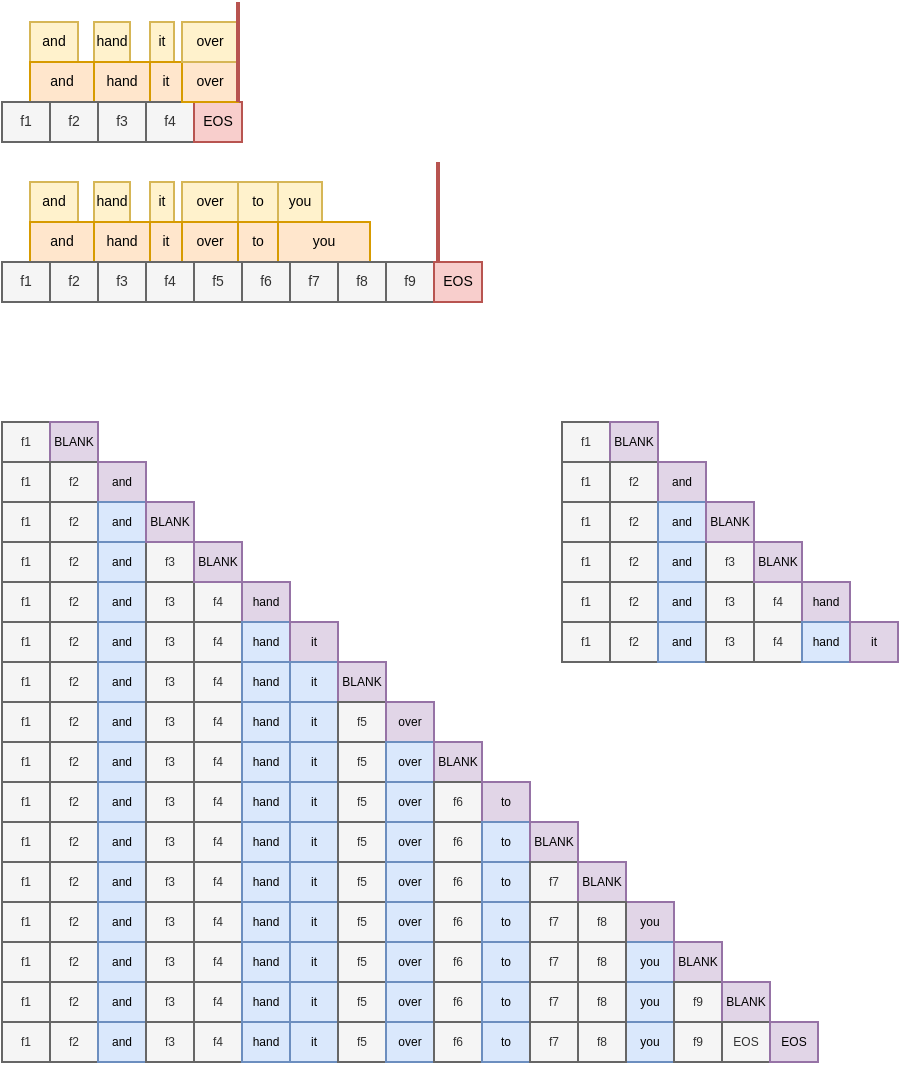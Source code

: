 <mxfile version="24.6.5" type="github">
  <diagram name="第 1 页" id="0r5f2Rw01n3OPNtIbyRh">
    <mxGraphModel dx="417" dy="213" grid="1" gridSize="10" guides="1" tooltips="1" connect="1" arrows="1" fold="1" page="1" pageScale="1" pageWidth="1000" pageHeight="1000" math="0" shadow="0">
      <root>
        <mxCell id="0" />
        <mxCell id="1" parent="0" />
        <mxCell id="cgjGeCCrp3cNuQxphGAQ-16" value="and" style="rounded=0;whiteSpace=wrap;html=1;fontSize=7;fillColor=#fff2cc;strokeColor=#d6b656;" vertex="1" parent="1">
          <mxGeometry x="14" y="120" width="24" height="20" as="geometry" />
        </mxCell>
        <mxCell id="cgjGeCCrp3cNuQxphGAQ-18" value="hand" style="rounded=0;whiteSpace=wrap;html=1;fontSize=7;fillColor=#fff2cc;strokeColor=#d6b656;" vertex="1" parent="1">
          <mxGeometry x="46" y="120" width="18" height="20" as="geometry" />
        </mxCell>
        <mxCell id="cgjGeCCrp3cNuQxphGAQ-20" value="it" style="rounded=0;whiteSpace=wrap;html=1;fontSize=7;fillColor=#fff2cc;strokeColor=#d6b656;" vertex="1" parent="1">
          <mxGeometry x="74" y="120" width="12" height="20" as="geometry" />
        </mxCell>
        <mxCell id="cgjGeCCrp3cNuQxphGAQ-21" value="over" style="rounded=0;whiteSpace=wrap;html=1;fontSize=7;fillColor=#fff2cc;strokeColor=#d6b656;" vertex="1" parent="1">
          <mxGeometry x="90" y="120" width="28" height="20" as="geometry" />
        </mxCell>
        <mxCell id="cgjGeCCrp3cNuQxphGAQ-22" value="to" style="rounded=0;whiteSpace=wrap;html=1;fontSize=7;fillColor=#fff2cc;strokeColor=#d6b656;" vertex="1" parent="1">
          <mxGeometry x="118" y="120" width="20" height="20" as="geometry" />
        </mxCell>
        <mxCell id="cgjGeCCrp3cNuQxphGAQ-23" value="you" style="rounded=0;whiteSpace=wrap;html=1;fontSize=7;fillColor=#fff2cc;strokeColor=#d6b656;" vertex="1" parent="1">
          <mxGeometry x="138" y="120" width="22" height="20" as="geometry" />
        </mxCell>
        <mxCell id="cgjGeCCrp3cNuQxphGAQ-30" value="and" style="rounded=0;whiteSpace=wrap;html=1;fontSize=7;fillColor=#ffe6cc;strokeColor=#d79b00;" vertex="1" parent="1">
          <mxGeometry x="14" y="140" width="32" height="20" as="geometry" />
        </mxCell>
        <mxCell id="cgjGeCCrp3cNuQxphGAQ-31" value="hand" style="rounded=0;whiteSpace=wrap;html=1;fontSize=7;fillColor=#ffe6cc;strokeColor=#d79b00;" vertex="1" parent="1">
          <mxGeometry x="46" y="140" width="28" height="20" as="geometry" />
        </mxCell>
        <mxCell id="cgjGeCCrp3cNuQxphGAQ-32" value="it" style="rounded=0;whiteSpace=wrap;html=1;fontSize=7;fillColor=#ffe6cc;strokeColor=#d79b00;" vertex="1" parent="1">
          <mxGeometry x="74" y="140" width="16" height="20" as="geometry" />
        </mxCell>
        <mxCell id="cgjGeCCrp3cNuQxphGAQ-33" value="over" style="rounded=0;whiteSpace=wrap;html=1;fontSize=7;fillColor=#ffe6cc;strokeColor=#d79b00;" vertex="1" parent="1">
          <mxGeometry x="90" y="140" width="28" height="20" as="geometry" />
        </mxCell>
        <mxCell id="cgjGeCCrp3cNuQxphGAQ-34" value="to" style="rounded=0;whiteSpace=wrap;html=1;fontSize=7;fillColor=#ffe6cc;strokeColor=#d79b00;" vertex="1" parent="1">
          <mxGeometry x="118" y="140" width="20" height="20" as="geometry" />
        </mxCell>
        <mxCell id="cgjGeCCrp3cNuQxphGAQ-36" value="you" style="rounded=0;whiteSpace=wrap;html=1;fontSize=7;fillColor=#ffe6cc;strokeColor=#d79b00;" vertex="1" parent="1">
          <mxGeometry x="138" y="140" width="46" height="20" as="geometry" />
        </mxCell>
        <mxCell id="cgjGeCCrp3cNuQxphGAQ-1" value="f1" style="rounded=0;whiteSpace=wrap;html=1;fillColor=#f5f5f5;fontColor=#333333;strokeColor=#666666;fontSize=7;" vertex="1" parent="1">
          <mxGeometry y="160" width="24" height="20" as="geometry" />
        </mxCell>
        <mxCell id="cgjGeCCrp3cNuQxphGAQ-3" value="f2" style="rounded=0;whiteSpace=wrap;html=1;fillColor=#f5f5f5;fontColor=#333333;strokeColor=#666666;fontSize=7;" vertex="1" parent="1">
          <mxGeometry x="24" y="160" width="24" height="20" as="geometry" />
        </mxCell>
        <mxCell id="cgjGeCCrp3cNuQxphGAQ-4" value="f3" style="rounded=0;whiteSpace=wrap;html=1;fillColor=#f5f5f5;fontColor=#333333;strokeColor=#666666;fontSize=7;" vertex="1" parent="1">
          <mxGeometry x="48" y="160" width="24" height="20" as="geometry" />
        </mxCell>
        <mxCell id="cgjGeCCrp3cNuQxphGAQ-5" value="f4" style="rounded=0;whiteSpace=wrap;html=1;fillColor=#f5f5f5;fontColor=#333333;strokeColor=#666666;fontSize=7;" vertex="1" parent="1">
          <mxGeometry x="72" y="160" width="24" height="20" as="geometry" />
        </mxCell>
        <mxCell id="cgjGeCCrp3cNuQxphGAQ-6" value="f5" style="rounded=0;whiteSpace=wrap;html=1;fillColor=#f5f5f5;fontColor=#333333;strokeColor=#666666;fontSize=7;" vertex="1" parent="1">
          <mxGeometry x="96" y="160" width="24" height="20" as="geometry" />
        </mxCell>
        <mxCell id="cgjGeCCrp3cNuQxphGAQ-7" value="f6" style="rounded=0;whiteSpace=wrap;html=1;fillColor=#f5f5f5;fontColor=#333333;strokeColor=#666666;fontSize=7;" vertex="1" parent="1">
          <mxGeometry x="120" y="160" width="24" height="20" as="geometry" />
        </mxCell>
        <mxCell id="cgjGeCCrp3cNuQxphGAQ-8" value="f7" style="rounded=0;whiteSpace=wrap;html=1;fillColor=#f5f5f5;fontColor=#333333;strokeColor=#666666;fontSize=7;" vertex="1" parent="1">
          <mxGeometry x="144" y="160" width="24" height="20" as="geometry" />
        </mxCell>
        <mxCell id="cgjGeCCrp3cNuQxphGAQ-9" value="f8" style="rounded=0;whiteSpace=wrap;html=1;fillColor=#f5f5f5;fontColor=#333333;strokeColor=#666666;fontSize=7;" vertex="1" parent="1">
          <mxGeometry x="168" y="160" width="24" height="20" as="geometry" />
        </mxCell>
        <mxCell id="cgjGeCCrp3cNuQxphGAQ-10" value="f9" style="rounded=0;whiteSpace=wrap;html=1;fillColor=#f5f5f5;fontColor=#333333;strokeColor=#666666;fontSize=7;" vertex="1" parent="1">
          <mxGeometry x="192" y="160" width="24" height="20" as="geometry" />
        </mxCell>
        <mxCell id="cgjGeCCrp3cNuQxphGAQ-39" value="EOS" style="rounded=0;whiteSpace=wrap;html=1;fontSize=7;fillColor=#f8cecc;strokeColor=#b85450;" vertex="1" parent="1">
          <mxGeometry x="216" y="160" width="24" height="20" as="geometry" />
        </mxCell>
        <mxCell id="cgjGeCCrp3cNuQxphGAQ-53" value="" style="endArrow=none;html=1;strokeWidth=2;rounded=0;fillColor=#f8cecc;strokeColor=#b85450;fontSize=7;" edge="1" parent="1">
          <mxGeometry width="50" height="50" relative="1" as="geometry">
            <mxPoint x="218" y="160" as="sourcePoint" />
            <mxPoint x="218" y="110" as="targetPoint" />
          </mxGeometry>
        </mxCell>
        <mxCell id="cgjGeCCrp3cNuQxphGAQ-70" value="f1" style="rounded=0;whiteSpace=wrap;html=1;fillColor=#f5f5f5;fontColor=#333333;strokeColor=#666666;fontSize=6;" vertex="1" parent="1">
          <mxGeometry y="240" width="24" height="20" as="geometry" />
        </mxCell>
        <mxCell id="cgjGeCCrp3cNuQxphGAQ-71" value="BLANK" style="rounded=0;whiteSpace=wrap;html=1;fontSize=6;fillColor=#e1d5e7;strokeColor=#9673a6;" vertex="1" parent="1">
          <mxGeometry x="24" y="240" width="24" height="20" as="geometry" />
        </mxCell>
        <mxCell id="cgjGeCCrp3cNuQxphGAQ-72" value="f1" style="rounded=0;whiteSpace=wrap;html=1;fillColor=#f5f5f5;fontColor=#333333;strokeColor=#666666;fontSize=6;" vertex="1" parent="1">
          <mxGeometry y="260" width="24" height="20" as="geometry" />
        </mxCell>
        <mxCell id="cgjGeCCrp3cNuQxphGAQ-73" value="f2" style="rounded=0;whiteSpace=wrap;html=1;fillColor=#f5f5f5;fontColor=#333333;strokeColor=#666666;fontSize=6;" vertex="1" parent="1">
          <mxGeometry x="24" y="260" width="24" height="20" as="geometry" />
        </mxCell>
        <mxCell id="cgjGeCCrp3cNuQxphGAQ-74" value="and" style="rounded=0;whiteSpace=wrap;html=1;fontSize=6;fillColor=#e1d5e7;strokeColor=#9673a6;" vertex="1" parent="1">
          <mxGeometry x="48" y="260" width="24" height="20" as="geometry" />
        </mxCell>
        <mxCell id="cgjGeCCrp3cNuQxphGAQ-75" value="f1" style="rounded=0;whiteSpace=wrap;html=1;fillColor=#f5f5f5;fontColor=#333333;strokeColor=#666666;fontSize=6;" vertex="1" parent="1">
          <mxGeometry y="300" width="24" height="20" as="geometry" />
        </mxCell>
        <mxCell id="cgjGeCCrp3cNuQxphGAQ-76" value="f2" style="rounded=0;whiteSpace=wrap;html=1;fillColor=#f5f5f5;fontColor=#333333;strokeColor=#666666;fontSize=6;" vertex="1" parent="1">
          <mxGeometry x="24" y="300" width="24" height="20" as="geometry" />
        </mxCell>
        <mxCell id="cgjGeCCrp3cNuQxphGAQ-77" value="and" style="rounded=0;whiteSpace=wrap;html=1;fontSize=6;fillColor=#dae8fc;strokeColor=#6c8ebf;" vertex="1" parent="1">
          <mxGeometry x="48" y="300" width="24" height="20" as="geometry" />
        </mxCell>
        <mxCell id="cgjGeCCrp3cNuQxphGAQ-78" value="f3" style="rounded=0;whiteSpace=wrap;html=1;fillColor=#f5f5f5;fontColor=#333333;strokeColor=#666666;fontSize=6;" vertex="1" parent="1">
          <mxGeometry x="72" y="300" width="24" height="20" as="geometry" />
        </mxCell>
        <mxCell id="cgjGeCCrp3cNuQxphGAQ-79" value="f1" style="rounded=0;whiteSpace=wrap;html=1;fillColor=#f5f5f5;fontColor=#333333;strokeColor=#666666;fontSize=6;" vertex="1" parent="1">
          <mxGeometry y="320" width="24" height="20" as="geometry" />
        </mxCell>
        <mxCell id="cgjGeCCrp3cNuQxphGAQ-80" value="f2" style="rounded=0;whiteSpace=wrap;html=1;fillColor=#f5f5f5;fontColor=#333333;strokeColor=#666666;fontSize=6;" vertex="1" parent="1">
          <mxGeometry x="24" y="320" width="24" height="20" as="geometry" />
        </mxCell>
        <mxCell id="cgjGeCCrp3cNuQxphGAQ-81" value="and" style="rounded=0;whiteSpace=wrap;html=1;fontSize=6;fillColor=#dae8fc;strokeColor=#6c8ebf;" vertex="1" parent="1">
          <mxGeometry x="48" y="320" width="24" height="20" as="geometry" />
        </mxCell>
        <mxCell id="cgjGeCCrp3cNuQxphGAQ-82" value="f3" style="rounded=0;whiteSpace=wrap;html=1;fillColor=#f5f5f5;fontColor=#333333;strokeColor=#666666;fontSize=6;" vertex="1" parent="1">
          <mxGeometry x="72" y="320" width="24" height="20" as="geometry" />
        </mxCell>
        <mxCell id="cgjGeCCrp3cNuQxphGAQ-83" value="f4" style="rounded=0;whiteSpace=wrap;html=1;fillColor=#f5f5f5;fontColor=#333333;strokeColor=#666666;fontSize=6;" vertex="1" parent="1">
          <mxGeometry x="96" y="320" width="24" height="20" as="geometry" />
        </mxCell>
        <mxCell id="cgjGeCCrp3cNuQxphGAQ-84" value="BLANK" style="rounded=0;whiteSpace=wrap;html=1;fontSize=6;fillColor=#e1d5e7;strokeColor=#9673a6;" vertex="1" parent="1">
          <mxGeometry x="96" y="300" width="24" height="20" as="geometry" />
        </mxCell>
        <mxCell id="cgjGeCCrp3cNuQxphGAQ-85" value="hand" style="rounded=0;whiteSpace=wrap;html=1;fontSize=6;fillColor=#e1d5e7;strokeColor=#9673a6;" vertex="1" parent="1">
          <mxGeometry x="120" y="320" width="24" height="20" as="geometry" />
        </mxCell>
        <mxCell id="cgjGeCCrp3cNuQxphGAQ-86" value="f1" style="rounded=0;whiteSpace=wrap;html=1;fillColor=#f5f5f5;fontColor=#333333;strokeColor=#666666;fontSize=6;" vertex="1" parent="1">
          <mxGeometry y="340" width="24" height="20" as="geometry" />
        </mxCell>
        <mxCell id="cgjGeCCrp3cNuQxphGAQ-87" value="f2" style="rounded=0;whiteSpace=wrap;html=1;fillColor=#f5f5f5;fontColor=#333333;strokeColor=#666666;fontSize=6;" vertex="1" parent="1">
          <mxGeometry x="24" y="340" width="24" height="20" as="geometry" />
        </mxCell>
        <mxCell id="cgjGeCCrp3cNuQxphGAQ-88" value="and" style="rounded=0;whiteSpace=wrap;html=1;fontSize=6;fillColor=#dae8fc;strokeColor=#6c8ebf;" vertex="1" parent="1">
          <mxGeometry x="48" y="340" width="24" height="20" as="geometry" />
        </mxCell>
        <mxCell id="cgjGeCCrp3cNuQxphGAQ-89" value="f3" style="rounded=0;whiteSpace=wrap;html=1;fillColor=#f5f5f5;fontColor=#333333;strokeColor=#666666;fontSize=6;" vertex="1" parent="1">
          <mxGeometry x="72" y="340" width="24" height="20" as="geometry" />
        </mxCell>
        <mxCell id="cgjGeCCrp3cNuQxphGAQ-90" value="f4" style="rounded=0;whiteSpace=wrap;html=1;fillColor=#f5f5f5;fontColor=#333333;strokeColor=#666666;fontSize=6;" vertex="1" parent="1">
          <mxGeometry x="96" y="340" width="24" height="20" as="geometry" />
        </mxCell>
        <mxCell id="cgjGeCCrp3cNuQxphGAQ-91" value="hand" style="rounded=0;whiteSpace=wrap;html=1;fontSize=6;fillColor=#dae8fc;strokeColor=#6c8ebf;" vertex="1" parent="1">
          <mxGeometry x="120" y="340" width="24" height="20" as="geometry" />
        </mxCell>
        <mxCell id="cgjGeCCrp3cNuQxphGAQ-92" value="it" style="rounded=0;whiteSpace=wrap;html=1;fontSize=6;fillColor=#e1d5e7;strokeColor=#9673a6;" vertex="1" parent="1">
          <mxGeometry x="144" y="340" width="24" height="20" as="geometry" />
        </mxCell>
        <mxCell id="cgjGeCCrp3cNuQxphGAQ-112" value="f1" style="rounded=0;whiteSpace=wrap;html=1;fillColor=#f5f5f5;fontColor=#333333;strokeColor=#666666;fontSize=6;" vertex="1" parent="1">
          <mxGeometry y="280" width="24" height="20" as="geometry" />
        </mxCell>
        <mxCell id="cgjGeCCrp3cNuQxphGAQ-113" value="f2" style="rounded=0;whiteSpace=wrap;html=1;fillColor=#f5f5f5;fontColor=#333333;strokeColor=#666666;fontSize=6;" vertex="1" parent="1">
          <mxGeometry x="24" y="280" width="24" height="20" as="geometry" />
        </mxCell>
        <mxCell id="cgjGeCCrp3cNuQxphGAQ-114" value="and" style="rounded=0;whiteSpace=wrap;html=1;fontSize=6;fillColor=#dae8fc;strokeColor=#6c8ebf;" vertex="1" parent="1">
          <mxGeometry x="48" y="280" width="24" height="20" as="geometry" />
        </mxCell>
        <mxCell id="cgjGeCCrp3cNuQxphGAQ-115" value="BLANK" style="rounded=0;whiteSpace=wrap;html=1;fontSize=6;fillColor=#e1d5e7;strokeColor=#9673a6;" vertex="1" parent="1">
          <mxGeometry x="72" y="280" width="24" height="20" as="geometry" />
        </mxCell>
        <mxCell id="cgjGeCCrp3cNuQxphGAQ-116" value="f1" style="rounded=0;whiteSpace=wrap;html=1;fillColor=#f5f5f5;fontColor=#333333;strokeColor=#666666;fontSize=6;" vertex="1" parent="1">
          <mxGeometry y="360" width="24" height="20" as="geometry" />
        </mxCell>
        <mxCell id="cgjGeCCrp3cNuQxphGAQ-117" value="f2" style="rounded=0;whiteSpace=wrap;html=1;fillColor=#f5f5f5;fontColor=#333333;strokeColor=#666666;fontSize=6;" vertex="1" parent="1">
          <mxGeometry x="24" y="360" width="24" height="20" as="geometry" />
        </mxCell>
        <mxCell id="cgjGeCCrp3cNuQxphGAQ-118" value="and" style="rounded=0;whiteSpace=wrap;html=1;fontSize=6;fillColor=#dae8fc;strokeColor=#6c8ebf;" vertex="1" parent="1">
          <mxGeometry x="48" y="360" width="24" height="20" as="geometry" />
        </mxCell>
        <mxCell id="cgjGeCCrp3cNuQxphGAQ-119" value="f3" style="rounded=0;whiteSpace=wrap;html=1;fillColor=#f5f5f5;fontColor=#333333;strokeColor=#666666;fontSize=6;" vertex="1" parent="1">
          <mxGeometry x="72" y="360" width="24" height="20" as="geometry" />
        </mxCell>
        <mxCell id="cgjGeCCrp3cNuQxphGAQ-120" value="f4" style="rounded=0;whiteSpace=wrap;html=1;fillColor=#f5f5f5;fontColor=#333333;strokeColor=#666666;fontSize=6;" vertex="1" parent="1">
          <mxGeometry x="96" y="360" width="24" height="20" as="geometry" />
        </mxCell>
        <mxCell id="cgjGeCCrp3cNuQxphGAQ-121" value="hand" style="rounded=0;whiteSpace=wrap;html=1;fontSize=6;fillColor=#dae8fc;strokeColor=#6c8ebf;" vertex="1" parent="1">
          <mxGeometry x="120" y="360" width="24" height="20" as="geometry" />
        </mxCell>
        <mxCell id="cgjGeCCrp3cNuQxphGAQ-122" value="it" style="rounded=0;whiteSpace=wrap;html=1;fontSize=6;fillColor=#dae8fc;strokeColor=#6c8ebf;" vertex="1" parent="1">
          <mxGeometry x="144" y="360" width="24" height="20" as="geometry" />
        </mxCell>
        <mxCell id="cgjGeCCrp3cNuQxphGAQ-123" value="BLANK" style="rounded=0;whiteSpace=wrap;html=1;fontSize=6;fillColor=#e1d5e7;strokeColor=#9673a6;" vertex="1" parent="1">
          <mxGeometry x="168" y="360" width="24" height="20" as="geometry" />
        </mxCell>
        <mxCell id="cgjGeCCrp3cNuQxphGAQ-124" value="f1" style="rounded=0;whiteSpace=wrap;html=1;fillColor=#f5f5f5;fontColor=#333333;strokeColor=#666666;fontSize=6;" vertex="1" parent="1">
          <mxGeometry y="380" width="24" height="20" as="geometry" />
        </mxCell>
        <mxCell id="cgjGeCCrp3cNuQxphGAQ-125" value="f2" style="rounded=0;whiteSpace=wrap;html=1;fillColor=#f5f5f5;fontColor=#333333;strokeColor=#666666;fontSize=6;" vertex="1" parent="1">
          <mxGeometry x="24" y="380" width="24" height="20" as="geometry" />
        </mxCell>
        <mxCell id="cgjGeCCrp3cNuQxphGAQ-126" value="and" style="rounded=0;whiteSpace=wrap;html=1;fontSize=6;fillColor=#dae8fc;strokeColor=#6c8ebf;" vertex="1" parent="1">
          <mxGeometry x="48" y="380" width="24" height="20" as="geometry" />
        </mxCell>
        <mxCell id="cgjGeCCrp3cNuQxphGAQ-127" value="f3" style="rounded=0;whiteSpace=wrap;html=1;fillColor=#f5f5f5;fontColor=#333333;strokeColor=#666666;fontSize=6;" vertex="1" parent="1">
          <mxGeometry x="72" y="380" width="24" height="20" as="geometry" />
        </mxCell>
        <mxCell id="cgjGeCCrp3cNuQxphGAQ-128" value="f4" style="rounded=0;whiteSpace=wrap;html=1;fillColor=#f5f5f5;fontColor=#333333;strokeColor=#666666;fontSize=6;" vertex="1" parent="1">
          <mxGeometry x="96" y="380" width="24" height="20" as="geometry" />
        </mxCell>
        <mxCell id="cgjGeCCrp3cNuQxphGAQ-129" value="hand" style="rounded=0;whiteSpace=wrap;html=1;fontSize=6;fillColor=#dae8fc;strokeColor=#6c8ebf;" vertex="1" parent="1">
          <mxGeometry x="120" y="380" width="24" height="20" as="geometry" />
        </mxCell>
        <mxCell id="cgjGeCCrp3cNuQxphGAQ-130" value="it" style="rounded=0;whiteSpace=wrap;html=1;fontSize=6;fillColor=#dae8fc;strokeColor=#6c8ebf;" vertex="1" parent="1">
          <mxGeometry x="144" y="380" width="24" height="20" as="geometry" />
        </mxCell>
        <mxCell id="cgjGeCCrp3cNuQxphGAQ-132" value="f5" style="rounded=0;whiteSpace=wrap;html=1;fillColor=#f5f5f5;fontColor=#333333;strokeColor=#666666;fontSize=6;" vertex="1" parent="1">
          <mxGeometry x="168" y="380" width="24" height="20" as="geometry" />
        </mxCell>
        <mxCell id="cgjGeCCrp3cNuQxphGAQ-133" value="over" style="rounded=0;whiteSpace=wrap;html=1;fontSize=6;fillColor=#e1d5e7;strokeColor=#9673a6;" vertex="1" parent="1">
          <mxGeometry x="192" y="380" width="24" height="20" as="geometry" />
        </mxCell>
        <mxCell id="cgjGeCCrp3cNuQxphGAQ-134" value="f1" style="rounded=0;whiteSpace=wrap;html=1;fillColor=#f5f5f5;fontColor=#333333;strokeColor=#666666;fontSize=6;" vertex="1" parent="1">
          <mxGeometry y="400" width="24" height="20" as="geometry" />
        </mxCell>
        <mxCell id="cgjGeCCrp3cNuQxphGAQ-135" value="f2" style="rounded=0;whiteSpace=wrap;html=1;fillColor=#f5f5f5;fontColor=#333333;strokeColor=#666666;fontSize=6;" vertex="1" parent="1">
          <mxGeometry x="24" y="400" width="24" height="20" as="geometry" />
        </mxCell>
        <mxCell id="cgjGeCCrp3cNuQxphGAQ-136" value="and" style="rounded=0;whiteSpace=wrap;html=1;fontSize=6;fillColor=#dae8fc;strokeColor=#6c8ebf;" vertex="1" parent="1">
          <mxGeometry x="48" y="400" width="24" height="20" as="geometry" />
        </mxCell>
        <mxCell id="cgjGeCCrp3cNuQxphGAQ-137" value="f3" style="rounded=0;whiteSpace=wrap;html=1;fillColor=#f5f5f5;fontColor=#333333;strokeColor=#666666;fontSize=6;" vertex="1" parent="1">
          <mxGeometry x="72" y="400" width="24" height="20" as="geometry" />
        </mxCell>
        <mxCell id="cgjGeCCrp3cNuQxphGAQ-138" value="f4" style="rounded=0;whiteSpace=wrap;html=1;fillColor=#f5f5f5;fontColor=#333333;strokeColor=#666666;fontSize=6;" vertex="1" parent="1">
          <mxGeometry x="96" y="400" width="24" height="20" as="geometry" />
        </mxCell>
        <mxCell id="cgjGeCCrp3cNuQxphGAQ-139" value="hand" style="rounded=0;whiteSpace=wrap;html=1;fontSize=6;fillColor=#dae8fc;strokeColor=#6c8ebf;" vertex="1" parent="1">
          <mxGeometry x="120" y="400" width="24" height="20" as="geometry" />
        </mxCell>
        <mxCell id="cgjGeCCrp3cNuQxphGAQ-140" value="it" style="rounded=0;whiteSpace=wrap;html=1;fontSize=6;fillColor=#dae8fc;strokeColor=#6c8ebf;" vertex="1" parent="1">
          <mxGeometry x="144" y="400" width="24" height="20" as="geometry" />
        </mxCell>
        <mxCell id="cgjGeCCrp3cNuQxphGAQ-141" value="f5" style="rounded=0;whiteSpace=wrap;html=1;fillColor=#f5f5f5;fontColor=#333333;strokeColor=#666666;fontSize=6;" vertex="1" parent="1">
          <mxGeometry x="168" y="400" width="24" height="20" as="geometry" />
        </mxCell>
        <mxCell id="cgjGeCCrp3cNuQxphGAQ-142" value="over" style="rounded=0;whiteSpace=wrap;html=1;fontSize=6;fillColor=#dae8fc;strokeColor=#6c8ebf;" vertex="1" parent="1">
          <mxGeometry x="192" y="400" width="24" height="20" as="geometry" />
        </mxCell>
        <mxCell id="cgjGeCCrp3cNuQxphGAQ-143" value="BLANK" style="rounded=0;whiteSpace=wrap;html=1;fontSize=6;fillColor=#e1d5e7;strokeColor=#9673a6;" vertex="1" parent="1">
          <mxGeometry x="216" y="400" width="24" height="20" as="geometry" />
        </mxCell>
        <mxCell id="cgjGeCCrp3cNuQxphGAQ-144" value="f1" style="rounded=0;whiteSpace=wrap;html=1;fillColor=#f5f5f5;fontColor=#333333;strokeColor=#666666;fontSize=6;" vertex="1" parent="1">
          <mxGeometry y="420" width="24" height="20" as="geometry" />
        </mxCell>
        <mxCell id="cgjGeCCrp3cNuQxphGAQ-145" value="f2" style="rounded=0;whiteSpace=wrap;html=1;fillColor=#f5f5f5;fontColor=#333333;strokeColor=#666666;fontSize=6;" vertex="1" parent="1">
          <mxGeometry x="24" y="420" width="24" height="20" as="geometry" />
        </mxCell>
        <mxCell id="cgjGeCCrp3cNuQxphGAQ-146" value="and" style="rounded=0;whiteSpace=wrap;html=1;fontSize=6;fillColor=#dae8fc;strokeColor=#6c8ebf;" vertex="1" parent="1">
          <mxGeometry x="48" y="420" width="24" height="20" as="geometry" />
        </mxCell>
        <mxCell id="cgjGeCCrp3cNuQxphGAQ-147" value="f3" style="rounded=0;whiteSpace=wrap;html=1;fillColor=#f5f5f5;fontColor=#333333;strokeColor=#666666;fontSize=6;" vertex="1" parent="1">
          <mxGeometry x="72" y="420" width="24" height="20" as="geometry" />
        </mxCell>
        <mxCell id="cgjGeCCrp3cNuQxphGAQ-148" value="f4" style="rounded=0;whiteSpace=wrap;html=1;fillColor=#f5f5f5;fontColor=#333333;strokeColor=#666666;fontSize=6;" vertex="1" parent="1">
          <mxGeometry x="96" y="420" width="24" height="20" as="geometry" />
        </mxCell>
        <mxCell id="cgjGeCCrp3cNuQxphGAQ-149" value="hand" style="rounded=0;whiteSpace=wrap;html=1;fontSize=6;fillColor=#dae8fc;strokeColor=#6c8ebf;" vertex="1" parent="1">
          <mxGeometry x="120" y="420" width="24" height="20" as="geometry" />
        </mxCell>
        <mxCell id="cgjGeCCrp3cNuQxphGAQ-150" value="it" style="rounded=0;whiteSpace=wrap;html=1;fontSize=6;fillColor=#dae8fc;strokeColor=#6c8ebf;" vertex="1" parent="1">
          <mxGeometry x="144" y="420" width="24" height="20" as="geometry" />
        </mxCell>
        <mxCell id="cgjGeCCrp3cNuQxphGAQ-151" value="f5" style="rounded=0;whiteSpace=wrap;html=1;fillColor=#f5f5f5;fontColor=#333333;strokeColor=#666666;fontSize=6;" vertex="1" parent="1">
          <mxGeometry x="168" y="420" width="24" height="20" as="geometry" />
        </mxCell>
        <mxCell id="cgjGeCCrp3cNuQxphGAQ-152" value="over" style="rounded=0;whiteSpace=wrap;html=1;fontSize=6;fillColor=#dae8fc;strokeColor=#6c8ebf;" vertex="1" parent="1">
          <mxGeometry x="192" y="420" width="24" height="20" as="geometry" />
        </mxCell>
        <mxCell id="cgjGeCCrp3cNuQxphGAQ-154" value="f6" style="rounded=0;whiteSpace=wrap;html=1;fillColor=#f5f5f5;fontColor=#333333;strokeColor=#666666;fontSize=6;" vertex="1" parent="1">
          <mxGeometry x="216" y="420" width="24" height="20" as="geometry" />
        </mxCell>
        <mxCell id="cgjGeCCrp3cNuQxphGAQ-155" value="to" style="rounded=0;whiteSpace=wrap;html=1;fontSize=6;fillColor=#e1d5e7;strokeColor=#9673a6;" vertex="1" parent="1">
          <mxGeometry x="240" y="420" width="24" height="20" as="geometry" />
        </mxCell>
        <mxCell id="cgjGeCCrp3cNuQxphGAQ-167" value="f1" style="rounded=0;whiteSpace=wrap;html=1;fillColor=#f5f5f5;fontColor=#333333;strokeColor=#666666;fontSize=6;" vertex="1" parent="1">
          <mxGeometry y="440" width="24" height="20" as="geometry" />
        </mxCell>
        <mxCell id="cgjGeCCrp3cNuQxphGAQ-168" value="f2" style="rounded=0;whiteSpace=wrap;html=1;fillColor=#f5f5f5;fontColor=#333333;strokeColor=#666666;fontSize=6;" vertex="1" parent="1">
          <mxGeometry x="24" y="440" width="24" height="20" as="geometry" />
        </mxCell>
        <mxCell id="cgjGeCCrp3cNuQxphGAQ-169" value="and" style="rounded=0;whiteSpace=wrap;html=1;fontSize=6;fillColor=#dae8fc;strokeColor=#6c8ebf;" vertex="1" parent="1">
          <mxGeometry x="48" y="440" width="24" height="20" as="geometry" />
        </mxCell>
        <mxCell id="cgjGeCCrp3cNuQxphGAQ-170" value="f3" style="rounded=0;whiteSpace=wrap;html=1;fillColor=#f5f5f5;fontColor=#333333;strokeColor=#666666;fontSize=6;" vertex="1" parent="1">
          <mxGeometry x="72" y="440" width="24" height="20" as="geometry" />
        </mxCell>
        <mxCell id="cgjGeCCrp3cNuQxphGAQ-171" value="f4" style="rounded=0;whiteSpace=wrap;html=1;fillColor=#f5f5f5;fontColor=#333333;strokeColor=#666666;fontSize=6;" vertex="1" parent="1">
          <mxGeometry x="96" y="440" width="24" height="20" as="geometry" />
        </mxCell>
        <mxCell id="cgjGeCCrp3cNuQxphGAQ-172" value="hand" style="rounded=0;whiteSpace=wrap;html=1;fontSize=6;fillColor=#dae8fc;strokeColor=#6c8ebf;" vertex="1" parent="1">
          <mxGeometry x="120" y="440" width="24" height="20" as="geometry" />
        </mxCell>
        <mxCell id="cgjGeCCrp3cNuQxphGAQ-173" value="it" style="rounded=0;whiteSpace=wrap;html=1;fontSize=6;fillColor=#dae8fc;strokeColor=#6c8ebf;" vertex="1" parent="1">
          <mxGeometry x="144" y="440" width="24" height="20" as="geometry" />
        </mxCell>
        <mxCell id="cgjGeCCrp3cNuQxphGAQ-174" value="f5" style="rounded=0;whiteSpace=wrap;html=1;fillColor=#f5f5f5;fontColor=#333333;strokeColor=#666666;fontSize=6;" vertex="1" parent="1">
          <mxGeometry x="168" y="440" width="24" height="20" as="geometry" />
        </mxCell>
        <mxCell id="cgjGeCCrp3cNuQxphGAQ-175" value="over" style="rounded=0;whiteSpace=wrap;html=1;fontSize=6;fillColor=#dae8fc;strokeColor=#6c8ebf;" vertex="1" parent="1">
          <mxGeometry x="192" y="440" width="24" height="20" as="geometry" />
        </mxCell>
        <mxCell id="cgjGeCCrp3cNuQxphGAQ-176" value="f6" style="rounded=0;whiteSpace=wrap;html=1;fillColor=#f5f5f5;fontColor=#333333;strokeColor=#666666;fontSize=6;" vertex="1" parent="1">
          <mxGeometry x="216" y="440" width="24" height="20" as="geometry" />
        </mxCell>
        <mxCell id="cgjGeCCrp3cNuQxphGAQ-177" value="to" style="rounded=0;whiteSpace=wrap;html=1;fontSize=6;fillColor=#dae8fc;strokeColor=#6c8ebf;" vertex="1" parent="1">
          <mxGeometry x="240" y="440" width="24" height="20" as="geometry" />
        </mxCell>
        <mxCell id="cgjGeCCrp3cNuQxphGAQ-178" value="BLANK" style="rounded=0;whiteSpace=wrap;html=1;fontSize=6;fillColor=#e1d5e7;strokeColor=#9673a6;" vertex="1" parent="1">
          <mxGeometry x="264" y="440" width="24" height="20" as="geometry" />
        </mxCell>
        <mxCell id="cgjGeCCrp3cNuQxphGAQ-179" value="f1" style="rounded=0;whiteSpace=wrap;html=1;fillColor=#f5f5f5;fontColor=#333333;strokeColor=#666666;fontSize=6;" vertex="1" parent="1">
          <mxGeometry y="460" width="24" height="20" as="geometry" />
        </mxCell>
        <mxCell id="cgjGeCCrp3cNuQxphGAQ-180" value="f2" style="rounded=0;whiteSpace=wrap;html=1;fillColor=#f5f5f5;fontColor=#333333;strokeColor=#666666;fontSize=6;" vertex="1" parent="1">
          <mxGeometry x="24" y="460" width="24" height="20" as="geometry" />
        </mxCell>
        <mxCell id="cgjGeCCrp3cNuQxphGAQ-181" value="and" style="rounded=0;whiteSpace=wrap;html=1;fontSize=6;fillColor=#dae8fc;strokeColor=#6c8ebf;" vertex="1" parent="1">
          <mxGeometry x="48" y="460" width="24" height="20" as="geometry" />
        </mxCell>
        <mxCell id="cgjGeCCrp3cNuQxphGAQ-182" value="f3" style="rounded=0;whiteSpace=wrap;html=1;fillColor=#f5f5f5;fontColor=#333333;strokeColor=#666666;fontSize=6;" vertex="1" parent="1">
          <mxGeometry x="72" y="460" width="24" height="20" as="geometry" />
        </mxCell>
        <mxCell id="cgjGeCCrp3cNuQxphGAQ-183" value="f4" style="rounded=0;whiteSpace=wrap;html=1;fillColor=#f5f5f5;fontColor=#333333;strokeColor=#666666;fontSize=6;" vertex="1" parent="1">
          <mxGeometry x="96" y="460" width="24" height="20" as="geometry" />
        </mxCell>
        <mxCell id="cgjGeCCrp3cNuQxphGAQ-184" value="hand" style="rounded=0;whiteSpace=wrap;html=1;fontSize=6;fillColor=#dae8fc;strokeColor=#6c8ebf;" vertex="1" parent="1">
          <mxGeometry x="120" y="460" width="24" height="20" as="geometry" />
        </mxCell>
        <mxCell id="cgjGeCCrp3cNuQxphGAQ-185" value="it" style="rounded=0;whiteSpace=wrap;html=1;fontSize=6;fillColor=#dae8fc;strokeColor=#6c8ebf;" vertex="1" parent="1">
          <mxGeometry x="144" y="460" width="24" height="20" as="geometry" />
        </mxCell>
        <mxCell id="cgjGeCCrp3cNuQxphGAQ-186" value="f5" style="rounded=0;whiteSpace=wrap;html=1;fillColor=#f5f5f5;fontColor=#333333;strokeColor=#666666;fontSize=6;" vertex="1" parent="1">
          <mxGeometry x="168" y="460" width="24" height="20" as="geometry" />
        </mxCell>
        <mxCell id="cgjGeCCrp3cNuQxphGAQ-187" value="over" style="rounded=0;whiteSpace=wrap;html=1;fontSize=6;fillColor=#dae8fc;strokeColor=#6c8ebf;" vertex="1" parent="1">
          <mxGeometry x="192" y="460" width="24" height="20" as="geometry" />
        </mxCell>
        <mxCell id="cgjGeCCrp3cNuQxphGAQ-188" value="f6" style="rounded=0;whiteSpace=wrap;html=1;fillColor=#f5f5f5;fontColor=#333333;strokeColor=#666666;fontSize=6;" vertex="1" parent="1">
          <mxGeometry x="216" y="460" width="24" height="20" as="geometry" />
        </mxCell>
        <mxCell id="cgjGeCCrp3cNuQxphGAQ-189" value="to" style="rounded=0;whiteSpace=wrap;html=1;fontSize=6;fillColor=#dae8fc;strokeColor=#6c8ebf;" vertex="1" parent="1">
          <mxGeometry x="240" y="460" width="24" height="20" as="geometry" />
        </mxCell>
        <mxCell id="cgjGeCCrp3cNuQxphGAQ-191" value="f7" style="rounded=0;whiteSpace=wrap;html=1;fillColor=#f5f5f5;fontColor=#333333;strokeColor=#666666;fontSize=6;" vertex="1" parent="1">
          <mxGeometry x="264" y="460" width="24" height="20" as="geometry" />
        </mxCell>
        <mxCell id="cgjGeCCrp3cNuQxphGAQ-192" value="BLANK" style="rounded=0;whiteSpace=wrap;html=1;fontSize=6;fillColor=#e1d5e7;strokeColor=#9673a6;" vertex="1" parent="1">
          <mxGeometry x="288" y="460" width="24" height="20" as="geometry" />
        </mxCell>
        <mxCell id="cgjGeCCrp3cNuQxphGAQ-193" value="f1" style="rounded=0;whiteSpace=wrap;html=1;fillColor=#f5f5f5;fontColor=#333333;strokeColor=#666666;fontSize=6;" vertex="1" parent="1">
          <mxGeometry y="480" width="24" height="20" as="geometry" />
        </mxCell>
        <mxCell id="cgjGeCCrp3cNuQxphGAQ-194" value="f2" style="rounded=0;whiteSpace=wrap;html=1;fillColor=#f5f5f5;fontColor=#333333;strokeColor=#666666;fontSize=6;" vertex="1" parent="1">
          <mxGeometry x="24" y="480" width="24" height="20" as="geometry" />
        </mxCell>
        <mxCell id="cgjGeCCrp3cNuQxphGAQ-195" value="and" style="rounded=0;whiteSpace=wrap;html=1;fontSize=6;fillColor=#dae8fc;strokeColor=#6c8ebf;" vertex="1" parent="1">
          <mxGeometry x="48" y="480" width="24" height="20" as="geometry" />
        </mxCell>
        <mxCell id="cgjGeCCrp3cNuQxphGAQ-196" value="f3" style="rounded=0;whiteSpace=wrap;html=1;fillColor=#f5f5f5;fontColor=#333333;strokeColor=#666666;fontSize=6;" vertex="1" parent="1">
          <mxGeometry x="72" y="480" width="24" height="20" as="geometry" />
        </mxCell>
        <mxCell id="cgjGeCCrp3cNuQxphGAQ-197" value="f4" style="rounded=0;whiteSpace=wrap;html=1;fillColor=#f5f5f5;fontColor=#333333;strokeColor=#666666;fontSize=6;" vertex="1" parent="1">
          <mxGeometry x="96" y="480" width="24" height="20" as="geometry" />
        </mxCell>
        <mxCell id="cgjGeCCrp3cNuQxphGAQ-198" value="hand" style="rounded=0;whiteSpace=wrap;html=1;fontSize=6;fillColor=#dae8fc;strokeColor=#6c8ebf;" vertex="1" parent="1">
          <mxGeometry x="120" y="480" width="24" height="20" as="geometry" />
        </mxCell>
        <mxCell id="cgjGeCCrp3cNuQxphGAQ-199" value="it" style="rounded=0;whiteSpace=wrap;html=1;fontSize=6;fillColor=#dae8fc;strokeColor=#6c8ebf;" vertex="1" parent="1">
          <mxGeometry x="144" y="480" width="24" height="20" as="geometry" />
        </mxCell>
        <mxCell id="cgjGeCCrp3cNuQxphGAQ-200" value="f5" style="rounded=0;whiteSpace=wrap;html=1;fillColor=#f5f5f5;fontColor=#333333;strokeColor=#666666;fontSize=6;" vertex="1" parent="1">
          <mxGeometry x="168" y="480" width="24" height="20" as="geometry" />
        </mxCell>
        <mxCell id="cgjGeCCrp3cNuQxphGAQ-201" value="over" style="rounded=0;whiteSpace=wrap;html=1;fontSize=6;fillColor=#dae8fc;strokeColor=#6c8ebf;" vertex="1" parent="1">
          <mxGeometry x="192" y="480" width="24" height="20" as="geometry" />
        </mxCell>
        <mxCell id="cgjGeCCrp3cNuQxphGAQ-202" value="f6" style="rounded=0;whiteSpace=wrap;html=1;fillColor=#f5f5f5;fontColor=#333333;strokeColor=#666666;fontSize=6;" vertex="1" parent="1">
          <mxGeometry x="216" y="480" width="24" height="20" as="geometry" />
        </mxCell>
        <mxCell id="cgjGeCCrp3cNuQxphGAQ-203" value="to" style="rounded=0;whiteSpace=wrap;html=1;fontSize=6;fillColor=#dae8fc;strokeColor=#6c8ebf;" vertex="1" parent="1">
          <mxGeometry x="240" y="480" width="24" height="20" as="geometry" />
        </mxCell>
        <mxCell id="cgjGeCCrp3cNuQxphGAQ-204" value="f7" style="rounded=0;whiteSpace=wrap;html=1;fillColor=#f5f5f5;fontColor=#333333;strokeColor=#666666;fontSize=6;" vertex="1" parent="1">
          <mxGeometry x="264" y="480" width="24" height="20" as="geometry" />
        </mxCell>
        <mxCell id="cgjGeCCrp3cNuQxphGAQ-205" value="you" style="rounded=0;whiteSpace=wrap;html=1;fontSize=6;fillColor=#e1d5e7;strokeColor=#9673a6;" vertex="1" parent="1">
          <mxGeometry x="312" y="480" width="24" height="20" as="geometry" />
        </mxCell>
        <mxCell id="cgjGeCCrp3cNuQxphGAQ-206" value="f8" style="rounded=0;whiteSpace=wrap;html=1;fillColor=#f5f5f5;fontColor=#333333;strokeColor=#666666;fontSize=6;" vertex="1" parent="1">
          <mxGeometry x="288" y="480" width="24" height="20" as="geometry" />
        </mxCell>
        <mxCell id="cgjGeCCrp3cNuQxphGAQ-221" value="f1" style="rounded=0;whiteSpace=wrap;html=1;fillColor=#f5f5f5;fontColor=#333333;strokeColor=#666666;fontSize=6;" vertex="1" parent="1">
          <mxGeometry y="500" width="24" height="20" as="geometry" />
        </mxCell>
        <mxCell id="cgjGeCCrp3cNuQxphGAQ-222" value="f2" style="rounded=0;whiteSpace=wrap;html=1;fillColor=#f5f5f5;fontColor=#333333;strokeColor=#666666;fontSize=6;" vertex="1" parent="1">
          <mxGeometry x="24" y="500" width="24" height="20" as="geometry" />
        </mxCell>
        <mxCell id="cgjGeCCrp3cNuQxphGAQ-223" value="and" style="rounded=0;whiteSpace=wrap;html=1;fontSize=6;fillColor=#dae8fc;strokeColor=#6c8ebf;" vertex="1" parent="1">
          <mxGeometry x="48" y="500" width="24" height="20" as="geometry" />
        </mxCell>
        <mxCell id="cgjGeCCrp3cNuQxphGAQ-224" value="f3" style="rounded=0;whiteSpace=wrap;html=1;fillColor=#f5f5f5;fontColor=#333333;strokeColor=#666666;fontSize=6;" vertex="1" parent="1">
          <mxGeometry x="72" y="500" width="24" height="20" as="geometry" />
        </mxCell>
        <mxCell id="cgjGeCCrp3cNuQxphGAQ-225" value="f4" style="rounded=0;whiteSpace=wrap;html=1;fillColor=#f5f5f5;fontColor=#333333;strokeColor=#666666;fontSize=6;" vertex="1" parent="1">
          <mxGeometry x="96" y="500" width="24" height="20" as="geometry" />
        </mxCell>
        <mxCell id="cgjGeCCrp3cNuQxphGAQ-226" value="hand" style="rounded=0;whiteSpace=wrap;html=1;fontSize=6;fillColor=#dae8fc;strokeColor=#6c8ebf;" vertex="1" parent="1">
          <mxGeometry x="120" y="500" width="24" height="20" as="geometry" />
        </mxCell>
        <mxCell id="cgjGeCCrp3cNuQxphGAQ-227" value="it" style="rounded=0;whiteSpace=wrap;html=1;fontSize=6;fillColor=#dae8fc;strokeColor=#6c8ebf;" vertex="1" parent="1">
          <mxGeometry x="144" y="500" width="24" height="20" as="geometry" />
        </mxCell>
        <mxCell id="cgjGeCCrp3cNuQxphGAQ-228" value="f5" style="rounded=0;whiteSpace=wrap;html=1;fillColor=#f5f5f5;fontColor=#333333;strokeColor=#666666;fontSize=6;" vertex="1" parent="1">
          <mxGeometry x="168" y="500" width="24" height="20" as="geometry" />
        </mxCell>
        <mxCell id="cgjGeCCrp3cNuQxphGAQ-229" value="over" style="rounded=0;whiteSpace=wrap;html=1;fontSize=6;fillColor=#dae8fc;strokeColor=#6c8ebf;" vertex="1" parent="1">
          <mxGeometry x="192" y="500" width="24" height="20" as="geometry" />
        </mxCell>
        <mxCell id="cgjGeCCrp3cNuQxphGAQ-230" value="f6" style="rounded=0;whiteSpace=wrap;html=1;fillColor=#f5f5f5;fontColor=#333333;strokeColor=#666666;fontSize=6;" vertex="1" parent="1">
          <mxGeometry x="216" y="500" width="24" height="20" as="geometry" />
        </mxCell>
        <mxCell id="cgjGeCCrp3cNuQxphGAQ-231" value="to" style="rounded=0;whiteSpace=wrap;html=1;fontSize=6;fillColor=#dae8fc;strokeColor=#6c8ebf;" vertex="1" parent="1">
          <mxGeometry x="240" y="500" width="24" height="20" as="geometry" />
        </mxCell>
        <mxCell id="cgjGeCCrp3cNuQxphGAQ-232" value="f7" style="rounded=0;whiteSpace=wrap;html=1;fillColor=#f5f5f5;fontColor=#333333;strokeColor=#666666;fontSize=6;" vertex="1" parent="1">
          <mxGeometry x="264" y="500" width="24" height="20" as="geometry" />
        </mxCell>
        <mxCell id="cgjGeCCrp3cNuQxphGAQ-233" value="you" style="rounded=0;whiteSpace=wrap;html=1;fontSize=6;fillColor=#dae8fc;strokeColor=#6c8ebf;" vertex="1" parent="1">
          <mxGeometry x="312" y="500" width="24" height="20" as="geometry" />
        </mxCell>
        <mxCell id="cgjGeCCrp3cNuQxphGAQ-234" value="f8" style="rounded=0;whiteSpace=wrap;html=1;fillColor=#f5f5f5;fontColor=#333333;strokeColor=#666666;fontSize=6;" vertex="1" parent="1">
          <mxGeometry x="288" y="500" width="24" height="20" as="geometry" />
        </mxCell>
        <mxCell id="cgjGeCCrp3cNuQxphGAQ-235" value="BLANK" style="rounded=0;whiteSpace=wrap;html=1;fontSize=6;fillColor=#e1d5e7;strokeColor=#9673a6;" vertex="1" parent="1">
          <mxGeometry x="336" y="500" width="24" height="20" as="geometry" />
        </mxCell>
        <mxCell id="cgjGeCCrp3cNuQxphGAQ-236" value="f1" style="rounded=0;whiteSpace=wrap;html=1;fillColor=#f5f5f5;fontColor=#333333;strokeColor=#666666;fontSize=6;" vertex="1" parent="1">
          <mxGeometry y="520" width="24" height="20" as="geometry" />
        </mxCell>
        <mxCell id="cgjGeCCrp3cNuQxphGAQ-237" value="f2" style="rounded=0;whiteSpace=wrap;html=1;fillColor=#f5f5f5;fontColor=#333333;strokeColor=#666666;fontSize=6;" vertex="1" parent="1">
          <mxGeometry x="24" y="520" width="24" height="20" as="geometry" />
        </mxCell>
        <mxCell id="cgjGeCCrp3cNuQxphGAQ-238" value="and" style="rounded=0;whiteSpace=wrap;html=1;fontSize=6;fillColor=#dae8fc;strokeColor=#6c8ebf;" vertex="1" parent="1">
          <mxGeometry x="48" y="520" width="24" height="20" as="geometry" />
        </mxCell>
        <mxCell id="cgjGeCCrp3cNuQxphGAQ-239" value="f3" style="rounded=0;whiteSpace=wrap;html=1;fillColor=#f5f5f5;fontColor=#333333;strokeColor=#666666;fontSize=6;" vertex="1" parent="1">
          <mxGeometry x="72" y="520" width="24" height="20" as="geometry" />
        </mxCell>
        <mxCell id="cgjGeCCrp3cNuQxphGAQ-240" value="f4" style="rounded=0;whiteSpace=wrap;html=1;fillColor=#f5f5f5;fontColor=#333333;strokeColor=#666666;fontSize=6;" vertex="1" parent="1">
          <mxGeometry x="96" y="520" width="24" height="20" as="geometry" />
        </mxCell>
        <mxCell id="cgjGeCCrp3cNuQxphGAQ-241" value="hand" style="rounded=0;whiteSpace=wrap;html=1;fontSize=6;fillColor=#dae8fc;strokeColor=#6c8ebf;" vertex="1" parent="1">
          <mxGeometry x="120" y="520" width="24" height="20" as="geometry" />
        </mxCell>
        <mxCell id="cgjGeCCrp3cNuQxphGAQ-242" value="it" style="rounded=0;whiteSpace=wrap;html=1;fontSize=6;fillColor=#dae8fc;strokeColor=#6c8ebf;" vertex="1" parent="1">
          <mxGeometry x="144" y="520" width="24" height="20" as="geometry" />
        </mxCell>
        <mxCell id="cgjGeCCrp3cNuQxphGAQ-243" value="f5" style="rounded=0;whiteSpace=wrap;html=1;fillColor=#f5f5f5;fontColor=#333333;strokeColor=#666666;fontSize=6;" vertex="1" parent="1">
          <mxGeometry x="168" y="520" width="24" height="20" as="geometry" />
        </mxCell>
        <mxCell id="cgjGeCCrp3cNuQxphGAQ-244" value="over" style="rounded=0;whiteSpace=wrap;html=1;fontSize=6;fillColor=#dae8fc;strokeColor=#6c8ebf;" vertex="1" parent="1">
          <mxGeometry x="192" y="520" width="24" height="20" as="geometry" />
        </mxCell>
        <mxCell id="cgjGeCCrp3cNuQxphGAQ-245" value="f6" style="rounded=0;whiteSpace=wrap;html=1;fillColor=#f5f5f5;fontColor=#333333;strokeColor=#666666;fontSize=6;" vertex="1" parent="1">
          <mxGeometry x="216" y="520" width="24" height="20" as="geometry" />
        </mxCell>
        <mxCell id="cgjGeCCrp3cNuQxphGAQ-246" value="to" style="rounded=0;whiteSpace=wrap;html=1;fontSize=6;fillColor=#dae8fc;strokeColor=#6c8ebf;" vertex="1" parent="1">
          <mxGeometry x="240" y="520" width="24" height="20" as="geometry" />
        </mxCell>
        <mxCell id="cgjGeCCrp3cNuQxphGAQ-247" value="f7" style="rounded=0;whiteSpace=wrap;html=1;fillColor=#f5f5f5;fontColor=#333333;strokeColor=#666666;fontSize=6;" vertex="1" parent="1">
          <mxGeometry x="264" y="520" width="24" height="20" as="geometry" />
        </mxCell>
        <mxCell id="cgjGeCCrp3cNuQxphGAQ-248" value="you" style="rounded=0;whiteSpace=wrap;html=1;fontSize=6;fillColor=#dae8fc;strokeColor=#6c8ebf;" vertex="1" parent="1">
          <mxGeometry x="312" y="520" width="24" height="20" as="geometry" />
        </mxCell>
        <mxCell id="cgjGeCCrp3cNuQxphGAQ-249" value="f8" style="rounded=0;whiteSpace=wrap;html=1;fillColor=#f5f5f5;fontColor=#333333;strokeColor=#666666;fontSize=6;" vertex="1" parent="1">
          <mxGeometry x="288" y="520" width="24" height="20" as="geometry" />
        </mxCell>
        <mxCell id="cgjGeCCrp3cNuQxphGAQ-251" value="f9" style="rounded=0;whiteSpace=wrap;html=1;fillColor=#f5f5f5;fontColor=#333333;strokeColor=#666666;fontSize=6;" vertex="1" parent="1">
          <mxGeometry x="336" y="520" width="24" height="20" as="geometry" />
        </mxCell>
        <mxCell id="cgjGeCCrp3cNuQxphGAQ-252" value="BLANK" style="rounded=0;whiteSpace=wrap;html=1;fontSize=6;fillColor=#e1d5e7;strokeColor=#9673a6;" vertex="1" parent="1">
          <mxGeometry x="360" y="520" width="24" height="20" as="geometry" />
        </mxCell>
        <mxCell id="cgjGeCCrp3cNuQxphGAQ-253" value="f1" style="rounded=0;whiteSpace=wrap;html=1;fillColor=#f5f5f5;fontColor=#333333;strokeColor=#666666;fontSize=6;" vertex="1" parent="1">
          <mxGeometry y="540" width="24" height="20" as="geometry" />
        </mxCell>
        <mxCell id="cgjGeCCrp3cNuQxphGAQ-254" value="f2" style="rounded=0;whiteSpace=wrap;html=1;fillColor=#f5f5f5;fontColor=#333333;strokeColor=#666666;fontSize=6;" vertex="1" parent="1">
          <mxGeometry x="24" y="540" width="24" height="20" as="geometry" />
        </mxCell>
        <mxCell id="cgjGeCCrp3cNuQxphGAQ-255" value="and" style="rounded=0;whiteSpace=wrap;html=1;fontSize=6;fillColor=#dae8fc;strokeColor=#6c8ebf;" vertex="1" parent="1">
          <mxGeometry x="48" y="540" width="24" height="20" as="geometry" />
        </mxCell>
        <mxCell id="cgjGeCCrp3cNuQxphGAQ-256" value="f3" style="rounded=0;whiteSpace=wrap;html=1;fillColor=#f5f5f5;fontColor=#333333;strokeColor=#666666;fontSize=6;" vertex="1" parent="1">
          <mxGeometry x="72" y="540" width="24" height="20" as="geometry" />
        </mxCell>
        <mxCell id="cgjGeCCrp3cNuQxphGAQ-257" value="f4" style="rounded=0;whiteSpace=wrap;html=1;fillColor=#f5f5f5;fontColor=#333333;strokeColor=#666666;fontSize=6;" vertex="1" parent="1">
          <mxGeometry x="96" y="540" width="24" height="20" as="geometry" />
        </mxCell>
        <mxCell id="cgjGeCCrp3cNuQxphGAQ-258" value="hand" style="rounded=0;whiteSpace=wrap;html=1;fontSize=6;fillColor=#dae8fc;strokeColor=#6c8ebf;" vertex="1" parent="1">
          <mxGeometry x="120" y="540" width="24" height="20" as="geometry" />
        </mxCell>
        <mxCell id="cgjGeCCrp3cNuQxphGAQ-259" value="it" style="rounded=0;whiteSpace=wrap;html=1;fontSize=6;fillColor=#dae8fc;strokeColor=#6c8ebf;" vertex="1" parent="1">
          <mxGeometry x="144" y="540" width="24" height="20" as="geometry" />
        </mxCell>
        <mxCell id="cgjGeCCrp3cNuQxphGAQ-260" value="f5" style="rounded=0;whiteSpace=wrap;html=1;fillColor=#f5f5f5;fontColor=#333333;strokeColor=#666666;fontSize=6;" vertex="1" parent="1">
          <mxGeometry x="168" y="540" width="24" height="20" as="geometry" />
        </mxCell>
        <mxCell id="cgjGeCCrp3cNuQxphGAQ-261" value="over" style="rounded=0;whiteSpace=wrap;html=1;fontSize=6;fillColor=#dae8fc;strokeColor=#6c8ebf;" vertex="1" parent="1">
          <mxGeometry x="192" y="540" width="24" height="20" as="geometry" />
        </mxCell>
        <mxCell id="cgjGeCCrp3cNuQxphGAQ-262" value="f6" style="rounded=0;whiteSpace=wrap;html=1;fillColor=#f5f5f5;fontColor=#333333;strokeColor=#666666;fontSize=6;" vertex="1" parent="1">
          <mxGeometry x="216" y="540" width="24" height="20" as="geometry" />
        </mxCell>
        <mxCell id="cgjGeCCrp3cNuQxphGAQ-263" value="to" style="rounded=0;whiteSpace=wrap;html=1;fontSize=6;fillColor=#dae8fc;strokeColor=#6c8ebf;" vertex="1" parent="1">
          <mxGeometry x="240" y="540" width="24" height="20" as="geometry" />
        </mxCell>
        <mxCell id="cgjGeCCrp3cNuQxphGAQ-264" value="f7" style="rounded=0;whiteSpace=wrap;html=1;fillColor=#f5f5f5;fontColor=#333333;strokeColor=#666666;fontSize=6;" vertex="1" parent="1">
          <mxGeometry x="264" y="540" width="24" height="20" as="geometry" />
        </mxCell>
        <mxCell id="cgjGeCCrp3cNuQxphGAQ-265" value="you" style="rounded=0;whiteSpace=wrap;html=1;fontSize=6;fillColor=#dae8fc;strokeColor=#6c8ebf;" vertex="1" parent="1">
          <mxGeometry x="312" y="540" width="24" height="20" as="geometry" />
        </mxCell>
        <mxCell id="cgjGeCCrp3cNuQxphGAQ-266" value="f8" style="rounded=0;whiteSpace=wrap;html=1;fillColor=#f5f5f5;fontColor=#333333;strokeColor=#666666;fontSize=6;" vertex="1" parent="1">
          <mxGeometry x="288" y="540" width="24" height="20" as="geometry" />
        </mxCell>
        <mxCell id="cgjGeCCrp3cNuQxphGAQ-267" value="f9" style="rounded=0;whiteSpace=wrap;html=1;fillColor=#f5f5f5;fontColor=#333333;strokeColor=#666666;fontSize=6;" vertex="1" parent="1">
          <mxGeometry x="336" y="540" width="24" height="20" as="geometry" />
        </mxCell>
        <mxCell id="cgjGeCCrp3cNuQxphGAQ-269" value="EOS" style="rounded=0;whiteSpace=wrap;html=1;fillColor=#f5f5f5;fontColor=#333333;strokeColor=#666666;fontSize=6;" vertex="1" parent="1">
          <mxGeometry x="360" y="540" width="24" height="20" as="geometry" />
        </mxCell>
        <mxCell id="cgjGeCCrp3cNuQxphGAQ-270" value="EOS" style="rounded=0;whiteSpace=wrap;html=1;fontSize=6;fillColor=#e1d5e7;strokeColor=#9673a6;" vertex="1" parent="1">
          <mxGeometry x="384" y="540" width="24" height="20" as="geometry" />
        </mxCell>
        <mxCell id="cgjGeCCrp3cNuQxphGAQ-271" value="and" style="rounded=0;whiteSpace=wrap;html=1;fontSize=7;fillColor=#fff2cc;strokeColor=#d6b656;" vertex="1" parent="1">
          <mxGeometry x="14" y="40" width="24" height="20" as="geometry" />
        </mxCell>
        <mxCell id="cgjGeCCrp3cNuQxphGAQ-272" value="hand" style="rounded=0;whiteSpace=wrap;html=1;fontSize=7;fillColor=#fff2cc;strokeColor=#d6b656;" vertex="1" parent="1">
          <mxGeometry x="46" y="40" width="18" height="20" as="geometry" />
        </mxCell>
        <mxCell id="cgjGeCCrp3cNuQxphGAQ-273" value="it" style="rounded=0;whiteSpace=wrap;html=1;fontSize=7;fillColor=#fff2cc;strokeColor=#d6b656;" vertex="1" parent="1">
          <mxGeometry x="74" y="40" width="12" height="20" as="geometry" />
        </mxCell>
        <mxCell id="cgjGeCCrp3cNuQxphGAQ-277" value="and" style="rounded=0;whiteSpace=wrap;html=1;fontSize=7;fillColor=#ffe6cc;strokeColor=#d79b00;" vertex="1" parent="1">
          <mxGeometry x="14" y="60" width="32" height="20" as="geometry" />
        </mxCell>
        <mxCell id="cgjGeCCrp3cNuQxphGAQ-278" value="hand" style="rounded=0;whiteSpace=wrap;html=1;fontSize=7;fillColor=#ffe6cc;strokeColor=#d79b00;" vertex="1" parent="1">
          <mxGeometry x="46" y="60" width="28" height="20" as="geometry" />
        </mxCell>
        <mxCell id="cgjGeCCrp3cNuQxphGAQ-279" value="it" style="rounded=0;whiteSpace=wrap;html=1;fontSize=7;fillColor=#ffe6cc;strokeColor=#d79b00;" vertex="1" parent="1">
          <mxGeometry x="74" y="60" width="16" height="20" as="geometry" />
        </mxCell>
        <mxCell id="cgjGeCCrp3cNuQxphGAQ-283" value="f1" style="rounded=0;whiteSpace=wrap;html=1;fillColor=#f5f5f5;fontColor=#333333;strokeColor=#666666;fontSize=7;" vertex="1" parent="1">
          <mxGeometry y="80" width="24" height="20" as="geometry" />
        </mxCell>
        <mxCell id="cgjGeCCrp3cNuQxphGAQ-284" value="f2" style="rounded=0;whiteSpace=wrap;html=1;fillColor=#f5f5f5;fontColor=#333333;strokeColor=#666666;fontSize=7;" vertex="1" parent="1">
          <mxGeometry x="24" y="80" width="24" height="20" as="geometry" />
        </mxCell>
        <mxCell id="cgjGeCCrp3cNuQxphGAQ-285" value="f3" style="rounded=0;whiteSpace=wrap;html=1;fillColor=#f5f5f5;fontColor=#333333;strokeColor=#666666;fontSize=7;" vertex="1" parent="1">
          <mxGeometry x="48" y="80" width="24" height="20" as="geometry" />
        </mxCell>
        <mxCell id="cgjGeCCrp3cNuQxphGAQ-286" value="f4" style="rounded=0;whiteSpace=wrap;html=1;fillColor=#f5f5f5;fontColor=#333333;strokeColor=#666666;fontSize=7;" vertex="1" parent="1">
          <mxGeometry x="72" y="80" width="24" height="20" as="geometry" />
        </mxCell>
        <mxCell id="cgjGeCCrp3cNuQxphGAQ-292" value="EOS" style="rounded=0;whiteSpace=wrap;html=1;fontSize=7;fillColor=#f8cecc;strokeColor=#b85450;" vertex="1" parent="1">
          <mxGeometry x="96" y="80" width="24" height="20" as="geometry" />
        </mxCell>
        <mxCell id="cgjGeCCrp3cNuQxphGAQ-294" value="f1" style="rounded=0;whiteSpace=wrap;html=1;fillColor=#f5f5f5;fontColor=#333333;strokeColor=#666666;fontSize=6;" vertex="1" parent="1">
          <mxGeometry x="280" y="240" width="24" height="20" as="geometry" />
        </mxCell>
        <mxCell id="cgjGeCCrp3cNuQxphGAQ-295" value="BLANK" style="rounded=0;whiteSpace=wrap;html=1;fontSize=6;fillColor=#e1d5e7;strokeColor=#9673a6;" vertex="1" parent="1">
          <mxGeometry x="304" y="240" width="24" height="20" as="geometry" />
        </mxCell>
        <mxCell id="cgjGeCCrp3cNuQxphGAQ-296" value="f1" style="rounded=0;whiteSpace=wrap;html=1;fillColor=#f5f5f5;fontColor=#333333;strokeColor=#666666;fontSize=6;" vertex="1" parent="1">
          <mxGeometry x="280" y="260" width="24" height="20" as="geometry" />
        </mxCell>
        <mxCell id="cgjGeCCrp3cNuQxphGAQ-297" value="f2" style="rounded=0;whiteSpace=wrap;html=1;fillColor=#f5f5f5;fontColor=#333333;strokeColor=#666666;fontSize=6;" vertex="1" parent="1">
          <mxGeometry x="304" y="260" width="24" height="20" as="geometry" />
        </mxCell>
        <mxCell id="cgjGeCCrp3cNuQxphGAQ-298" value="and" style="rounded=0;whiteSpace=wrap;html=1;fontSize=6;fillColor=#e1d5e7;strokeColor=#9673a6;" vertex="1" parent="1">
          <mxGeometry x="328" y="260" width="24" height="20" as="geometry" />
        </mxCell>
        <mxCell id="cgjGeCCrp3cNuQxphGAQ-299" value="f1" style="rounded=0;whiteSpace=wrap;html=1;fillColor=#f5f5f5;fontColor=#333333;strokeColor=#666666;fontSize=6;" vertex="1" parent="1">
          <mxGeometry x="280" y="300" width="24" height="20" as="geometry" />
        </mxCell>
        <mxCell id="cgjGeCCrp3cNuQxphGAQ-300" value="f2" style="rounded=0;whiteSpace=wrap;html=1;fillColor=#f5f5f5;fontColor=#333333;strokeColor=#666666;fontSize=6;" vertex="1" parent="1">
          <mxGeometry x="304" y="300" width="24" height="20" as="geometry" />
        </mxCell>
        <mxCell id="cgjGeCCrp3cNuQxphGAQ-301" value="and" style="rounded=0;whiteSpace=wrap;html=1;fontSize=6;fillColor=#dae8fc;strokeColor=#6c8ebf;" vertex="1" parent="1">
          <mxGeometry x="328" y="300" width="24" height="20" as="geometry" />
        </mxCell>
        <mxCell id="cgjGeCCrp3cNuQxphGAQ-302" value="f3" style="rounded=0;whiteSpace=wrap;html=1;fillColor=#f5f5f5;fontColor=#333333;strokeColor=#666666;fontSize=6;" vertex="1" parent="1">
          <mxGeometry x="352" y="300" width="24" height="20" as="geometry" />
        </mxCell>
        <mxCell id="cgjGeCCrp3cNuQxphGAQ-303" value="f1" style="rounded=0;whiteSpace=wrap;html=1;fillColor=#f5f5f5;fontColor=#333333;strokeColor=#666666;fontSize=6;" vertex="1" parent="1">
          <mxGeometry x="280" y="320" width="24" height="20" as="geometry" />
        </mxCell>
        <mxCell id="cgjGeCCrp3cNuQxphGAQ-304" value="f2" style="rounded=0;whiteSpace=wrap;html=1;fillColor=#f5f5f5;fontColor=#333333;strokeColor=#666666;fontSize=6;" vertex="1" parent="1">
          <mxGeometry x="304" y="320" width="24" height="20" as="geometry" />
        </mxCell>
        <mxCell id="cgjGeCCrp3cNuQxphGAQ-305" value="and" style="rounded=0;whiteSpace=wrap;html=1;fontSize=6;fillColor=#dae8fc;strokeColor=#6c8ebf;" vertex="1" parent="1">
          <mxGeometry x="328" y="320" width="24" height="20" as="geometry" />
        </mxCell>
        <mxCell id="cgjGeCCrp3cNuQxphGAQ-306" value="f3" style="rounded=0;whiteSpace=wrap;html=1;fillColor=#f5f5f5;fontColor=#333333;strokeColor=#666666;fontSize=6;" vertex="1" parent="1">
          <mxGeometry x="352" y="320" width="24" height="20" as="geometry" />
        </mxCell>
        <mxCell id="cgjGeCCrp3cNuQxphGAQ-307" value="f4" style="rounded=0;whiteSpace=wrap;html=1;fillColor=#f5f5f5;fontColor=#333333;strokeColor=#666666;fontSize=6;" vertex="1" parent="1">
          <mxGeometry x="376" y="320" width="24" height="20" as="geometry" />
        </mxCell>
        <mxCell id="cgjGeCCrp3cNuQxphGAQ-308" value="BLANK" style="rounded=0;whiteSpace=wrap;html=1;fontSize=6;fillColor=#e1d5e7;strokeColor=#9673a6;" vertex="1" parent="1">
          <mxGeometry x="376" y="300" width="24" height="20" as="geometry" />
        </mxCell>
        <mxCell id="cgjGeCCrp3cNuQxphGAQ-309" value="hand" style="rounded=0;whiteSpace=wrap;html=1;fontSize=6;fillColor=#e1d5e7;strokeColor=#9673a6;" vertex="1" parent="1">
          <mxGeometry x="400" y="320" width="24" height="20" as="geometry" />
        </mxCell>
        <mxCell id="cgjGeCCrp3cNuQxphGAQ-310" value="f1" style="rounded=0;whiteSpace=wrap;html=1;fillColor=#f5f5f5;fontColor=#333333;strokeColor=#666666;fontSize=6;" vertex="1" parent="1">
          <mxGeometry x="280" y="340" width="24" height="20" as="geometry" />
        </mxCell>
        <mxCell id="cgjGeCCrp3cNuQxphGAQ-311" value="f2" style="rounded=0;whiteSpace=wrap;html=1;fillColor=#f5f5f5;fontColor=#333333;strokeColor=#666666;fontSize=6;" vertex="1" parent="1">
          <mxGeometry x="304" y="340" width="24" height="20" as="geometry" />
        </mxCell>
        <mxCell id="cgjGeCCrp3cNuQxphGAQ-312" value="and" style="rounded=0;whiteSpace=wrap;html=1;fontSize=6;fillColor=#dae8fc;strokeColor=#6c8ebf;" vertex="1" parent="1">
          <mxGeometry x="328" y="340" width="24" height="20" as="geometry" />
        </mxCell>
        <mxCell id="cgjGeCCrp3cNuQxphGAQ-313" value="f3" style="rounded=0;whiteSpace=wrap;html=1;fillColor=#f5f5f5;fontColor=#333333;strokeColor=#666666;fontSize=6;" vertex="1" parent="1">
          <mxGeometry x="352" y="340" width="24" height="20" as="geometry" />
        </mxCell>
        <mxCell id="cgjGeCCrp3cNuQxphGAQ-314" value="f4" style="rounded=0;whiteSpace=wrap;html=1;fillColor=#f5f5f5;fontColor=#333333;strokeColor=#666666;fontSize=6;" vertex="1" parent="1">
          <mxGeometry x="376" y="340" width="24" height="20" as="geometry" />
        </mxCell>
        <mxCell id="cgjGeCCrp3cNuQxphGAQ-315" value="hand" style="rounded=0;whiteSpace=wrap;html=1;fontSize=6;fillColor=#dae8fc;strokeColor=#6c8ebf;" vertex="1" parent="1">
          <mxGeometry x="400" y="340" width="24" height="20" as="geometry" />
        </mxCell>
        <mxCell id="cgjGeCCrp3cNuQxphGAQ-316" value="it" style="rounded=0;whiteSpace=wrap;html=1;fontSize=6;fillColor=#e1d5e7;strokeColor=#9673a6;" vertex="1" parent="1">
          <mxGeometry x="424" y="340" width="24" height="20" as="geometry" />
        </mxCell>
        <mxCell id="cgjGeCCrp3cNuQxphGAQ-317" value="f1" style="rounded=0;whiteSpace=wrap;html=1;fillColor=#f5f5f5;fontColor=#333333;strokeColor=#666666;fontSize=6;" vertex="1" parent="1">
          <mxGeometry x="280" y="280" width="24" height="20" as="geometry" />
        </mxCell>
        <mxCell id="cgjGeCCrp3cNuQxphGAQ-318" value="f2" style="rounded=0;whiteSpace=wrap;html=1;fillColor=#f5f5f5;fontColor=#333333;strokeColor=#666666;fontSize=6;" vertex="1" parent="1">
          <mxGeometry x="304" y="280" width="24" height="20" as="geometry" />
        </mxCell>
        <mxCell id="cgjGeCCrp3cNuQxphGAQ-319" value="and" style="rounded=0;whiteSpace=wrap;html=1;fontSize=6;fillColor=#dae8fc;strokeColor=#6c8ebf;" vertex="1" parent="1">
          <mxGeometry x="328" y="280" width="24" height="20" as="geometry" />
        </mxCell>
        <mxCell id="cgjGeCCrp3cNuQxphGAQ-320" value="BLANK" style="rounded=0;whiteSpace=wrap;html=1;fontSize=6;fillColor=#e1d5e7;strokeColor=#9673a6;" vertex="1" parent="1">
          <mxGeometry x="352" y="280" width="24" height="20" as="geometry" />
        </mxCell>
        <mxCell id="cgjGeCCrp3cNuQxphGAQ-321" value="over" style="rounded=0;whiteSpace=wrap;html=1;fontSize=7;fillColor=#ffe6cc;strokeColor=#d79b00;" vertex="1" parent="1">
          <mxGeometry x="90" y="60" width="28" height="20" as="geometry" />
        </mxCell>
        <mxCell id="cgjGeCCrp3cNuQxphGAQ-323" value="over" style="rounded=0;whiteSpace=wrap;html=1;fontSize=7;fillColor=#fff2cc;strokeColor=#d6b656;" vertex="1" parent="1">
          <mxGeometry x="90" y="40" width="28" height="20" as="geometry" />
        </mxCell>
        <mxCell id="cgjGeCCrp3cNuQxphGAQ-293" value="" style="endArrow=none;html=1;strokeWidth=2;rounded=0;fillColor=#f8cecc;strokeColor=#b85450;fontSize=7;" edge="1" parent="1">
          <mxGeometry width="50" height="50" relative="1" as="geometry">
            <mxPoint x="118" y="80" as="sourcePoint" />
            <mxPoint x="118" y="30" as="targetPoint" />
          </mxGeometry>
        </mxCell>
      </root>
    </mxGraphModel>
  </diagram>
</mxfile>
